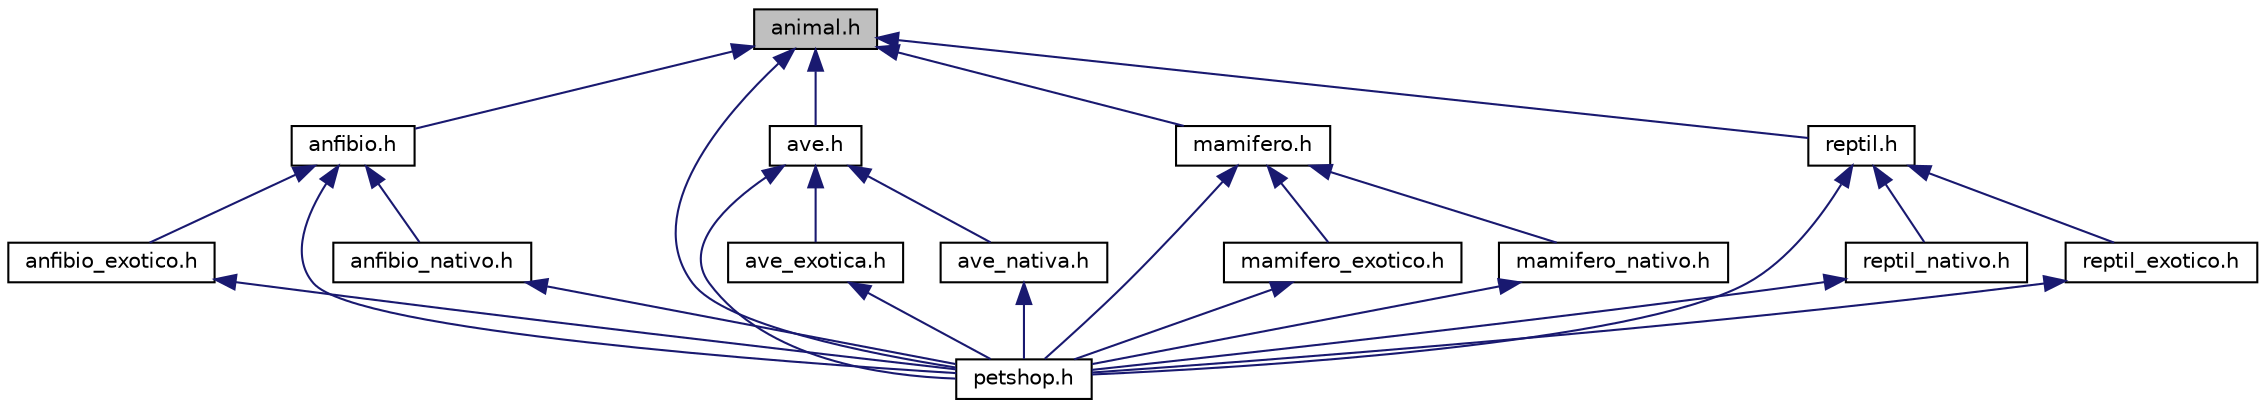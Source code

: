 digraph "animal.h"
{
  edge [fontname="Helvetica",fontsize="10",labelfontname="Helvetica",labelfontsize="10"];
  node [fontname="Helvetica",fontsize="10",shape=record];
  Node6 [label="animal.h",height=0.2,width=0.4,color="black", fillcolor="grey75", style="filled", fontcolor="black"];
  Node6 -> Node7 [dir="back",color="midnightblue",fontsize="10",style="solid"];
  Node7 [label="anfibio.h",height=0.2,width=0.4,color="black", fillcolor="white", style="filled",URL="$anfibio_8h.html",tooltip="Estrutura de dados da classe de Anfíbio. "];
  Node7 -> Node8 [dir="back",color="midnightblue",fontsize="10",style="solid"];
  Node8 [label="anfibio_exotico.h",height=0.2,width=0.4,color="black", fillcolor="white", style="filled",URL="$anfibio__exotico_8h.html",tooltip="Estrutura de dados da classe de Anfíbio Exótico. "];
  Node8 -> Node9 [dir="back",color="midnightblue",fontsize="10",style="solid"];
  Node9 [label="petshop.h",height=0.2,width=0.4,color="black", fillcolor="white", style="filled",URL="$petshop_8h.html",tooltip="Estrutura de dados e assinaturas da classe controladora Petshop. "];
  Node7 -> Node10 [dir="back",color="midnightblue",fontsize="10",style="solid"];
  Node10 [label="anfibio_nativo.h",height=0.2,width=0.4,color="black", fillcolor="white", style="filled",URL="$anfibio__nativo_8h.html",tooltip="Estrutura de dados da classe de Anfíbio Nativo. "];
  Node10 -> Node9 [dir="back",color="midnightblue",fontsize="10",style="solid"];
  Node7 -> Node9 [dir="back",color="midnightblue",fontsize="10",style="solid"];
  Node6 -> Node11 [dir="back",color="midnightblue",fontsize="10",style="solid"];
  Node11 [label="ave.h",height=0.2,width=0.4,color="black", fillcolor="white", style="filled",URL="$ave_8h.html",tooltip="Estrutura de dados da classe de Ave. "];
  Node11 -> Node12 [dir="back",color="midnightblue",fontsize="10",style="solid"];
  Node12 [label="ave_exotica.h",height=0.2,width=0.4,color="black", fillcolor="white", style="filled",URL="$ave__exotica_8h.html",tooltip="Estrutura de dados da classe de Ave Exótica. "];
  Node12 -> Node9 [dir="back",color="midnightblue",fontsize="10",style="solid"];
  Node11 -> Node13 [dir="back",color="midnightblue",fontsize="10",style="solid"];
  Node13 [label="ave_nativa.h",height=0.2,width=0.4,color="black", fillcolor="white", style="filled",URL="$ave__nativa_8h.html",tooltip="Estrutura de dados da classe de Ave Nativa. "];
  Node13 -> Node9 [dir="back",color="midnightblue",fontsize="10",style="solid"];
  Node11 -> Node9 [dir="back",color="midnightblue",fontsize="10",style="solid"];
  Node6 -> Node14 [dir="back",color="midnightblue",fontsize="10",style="solid"];
  Node14 [label="mamifero.h",height=0.2,width=0.4,color="black", fillcolor="white", style="filled",URL="$mamifero_8h.html",tooltip="Estrutura de dados da classe de Mamífero. "];
  Node14 -> Node15 [dir="back",color="midnightblue",fontsize="10",style="solid"];
  Node15 [label="mamifero_exotico.h",height=0.2,width=0.4,color="black", fillcolor="white", style="filled",URL="$mamifero__exotico_8h.html",tooltip="Estrutura de dados da classe de Mamífero Exótico. "];
  Node15 -> Node9 [dir="back",color="midnightblue",fontsize="10",style="solid"];
  Node14 -> Node16 [dir="back",color="midnightblue",fontsize="10",style="solid"];
  Node16 [label="mamifero_nativo.h",height=0.2,width=0.4,color="black", fillcolor="white", style="filled",URL="$mamifero__nativo_8h.html",tooltip="Estrutura de dados da classe de Mamífero Nativo. "];
  Node16 -> Node9 [dir="back",color="midnightblue",fontsize="10",style="solid"];
  Node14 -> Node9 [dir="back",color="midnightblue",fontsize="10",style="solid"];
  Node6 -> Node9 [dir="back",color="midnightblue",fontsize="10",style="solid"];
  Node6 -> Node17 [dir="back",color="midnightblue",fontsize="10",style="solid"];
  Node17 [label="reptil.h",height=0.2,width=0.4,color="black", fillcolor="white", style="filled",URL="$reptil_8h.html",tooltip="Estrutura de dados da classe de Réptil. "];
  Node17 -> Node9 [dir="back",color="midnightblue",fontsize="10",style="solid"];
  Node17 -> Node18 [dir="back",color="midnightblue",fontsize="10",style="solid"];
  Node18 [label="reptil_nativo.h",height=0.2,width=0.4,color="black", fillcolor="white", style="filled",URL="$reptil__nativo_8h.html",tooltip="Estrutura de dados da classe de Réptil Nativo. "];
  Node18 -> Node9 [dir="back",color="midnightblue",fontsize="10",style="solid"];
  Node17 -> Node19 [dir="back",color="midnightblue",fontsize="10",style="solid"];
  Node19 [label="reptil_exotico.h",height=0.2,width=0.4,color="black", fillcolor="white", style="filled",URL="$reptil__exotico_8h.html",tooltip="Estrutura de dados da classe de Réptil Exótico. "];
  Node19 -> Node9 [dir="back",color="midnightblue",fontsize="10",style="solid"];
}
